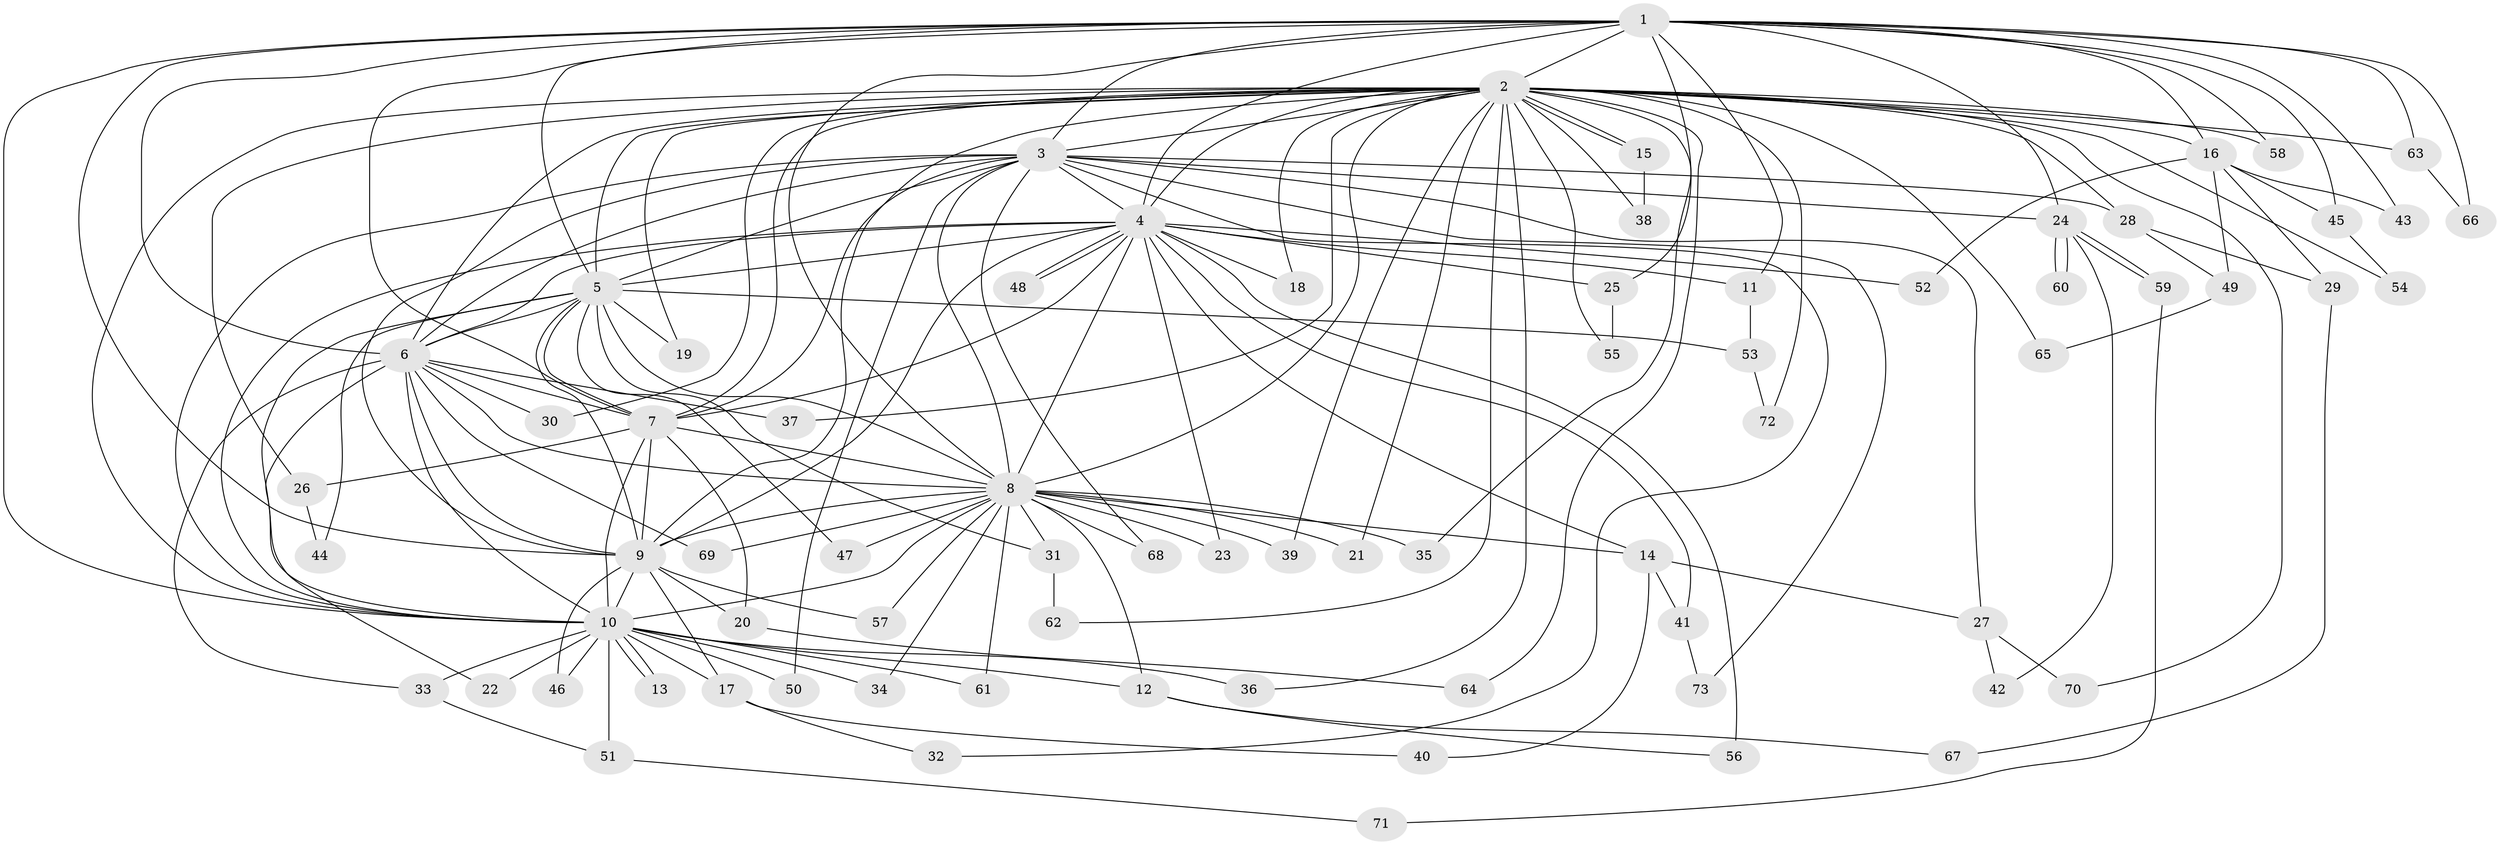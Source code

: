 // Generated by graph-tools (version 1.1) at 2025/14/03/09/25 04:14:04]
// undirected, 73 vertices, 171 edges
graph export_dot {
graph [start="1"]
  node [color=gray90,style=filled];
  1;
  2;
  3;
  4;
  5;
  6;
  7;
  8;
  9;
  10;
  11;
  12;
  13;
  14;
  15;
  16;
  17;
  18;
  19;
  20;
  21;
  22;
  23;
  24;
  25;
  26;
  27;
  28;
  29;
  30;
  31;
  32;
  33;
  34;
  35;
  36;
  37;
  38;
  39;
  40;
  41;
  42;
  43;
  44;
  45;
  46;
  47;
  48;
  49;
  50;
  51;
  52;
  53;
  54;
  55;
  56;
  57;
  58;
  59;
  60;
  61;
  62;
  63;
  64;
  65;
  66;
  67;
  68;
  69;
  70;
  71;
  72;
  73;
  1 -- 2;
  1 -- 3;
  1 -- 4;
  1 -- 5;
  1 -- 6;
  1 -- 7;
  1 -- 8;
  1 -- 9;
  1 -- 10;
  1 -- 11;
  1 -- 16;
  1 -- 24;
  1 -- 25;
  1 -- 43;
  1 -- 45;
  1 -- 58;
  1 -- 63;
  1 -- 66;
  2 -- 3;
  2 -- 4;
  2 -- 5;
  2 -- 6;
  2 -- 7;
  2 -- 8;
  2 -- 9;
  2 -- 10;
  2 -- 15;
  2 -- 15;
  2 -- 16;
  2 -- 18;
  2 -- 19;
  2 -- 21;
  2 -- 26;
  2 -- 28;
  2 -- 30;
  2 -- 35;
  2 -- 36;
  2 -- 37;
  2 -- 38;
  2 -- 39;
  2 -- 54;
  2 -- 55;
  2 -- 58;
  2 -- 62;
  2 -- 63;
  2 -- 64;
  2 -- 65;
  2 -- 70;
  2 -- 72;
  3 -- 4;
  3 -- 5;
  3 -- 6;
  3 -- 7;
  3 -- 8;
  3 -- 9;
  3 -- 10;
  3 -- 24;
  3 -- 27;
  3 -- 28;
  3 -- 32;
  3 -- 50;
  3 -- 68;
  3 -- 73;
  4 -- 5;
  4 -- 6;
  4 -- 7;
  4 -- 8;
  4 -- 9;
  4 -- 10;
  4 -- 11;
  4 -- 14;
  4 -- 18;
  4 -- 23;
  4 -- 25;
  4 -- 41;
  4 -- 48;
  4 -- 48;
  4 -- 52;
  4 -- 56;
  5 -- 6;
  5 -- 7;
  5 -- 8;
  5 -- 9;
  5 -- 10;
  5 -- 19;
  5 -- 31;
  5 -- 44;
  5 -- 47;
  5 -- 53;
  6 -- 7;
  6 -- 8;
  6 -- 9;
  6 -- 10;
  6 -- 22;
  6 -- 30;
  6 -- 33;
  6 -- 37;
  6 -- 69;
  7 -- 8;
  7 -- 9;
  7 -- 10;
  7 -- 20;
  7 -- 26;
  8 -- 9;
  8 -- 10;
  8 -- 12;
  8 -- 14;
  8 -- 21;
  8 -- 23;
  8 -- 31;
  8 -- 34;
  8 -- 35;
  8 -- 39;
  8 -- 47;
  8 -- 57;
  8 -- 61;
  8 -- 68;
  8 -- 69;
  9 -- 10;
  9 -- 17;
  9 -- 20;
  9 -- 46;
  9 -- 57;
  10 -- 12;
  10 -- 13;
  10 -- 13;
  10 -- 17;
  10 -- 22;
  10 -- 33;
  10 -- 34;
  10 -- 36;
  10 -- 46;
  10 -- 50;
  10 -- 51;
  10 -- 61;
  11 -- 53;
  12 -- 56;
  12 -- 67;
  14 -- 27;
  14 -- 40;
  14 -- 41;
  15 -- 38;
  16 -- 29;
  16 -- 43;
  16 -- 45;
  16 -- 49;
  16 -- 52;
  17 -- 32;
  17 -- 40;
  20 -- 64;
  24 -- 42;
  24 -- 59;
  24 -- 59;
  24 -- 60;
  24 -- 60;
  25 -- 55;
  26 -- 44;
  27 -- 42;
  27 -- 70;
  28 -- 29;
  28 -- 49;
  29 -- 67;
  31 -- 62;
  33 -- 51;
  41 -- 73;
  45 -- 54;
  49 -- 65;
  51 -- 71;
  53 -- 72;
  59 -- 71;
  63 -- 66;
}
